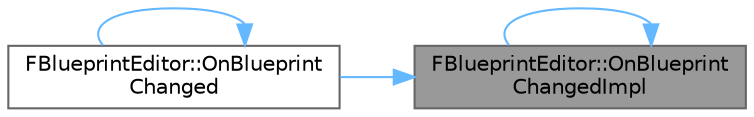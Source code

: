 digraph "FBlueprintEditor::OnBlueprintChangedImpl"
{
 // INTERACTIVE_SVG=YES
 // LATEX_PDF_SIZE
  bgcolor="transparent";
  edge [fontname=Helvetica,fontsize=10,labelfontname=Helvetica,labelfontsize=10];
  node [fontname=Helvetica,fontsize=10,shape=box,height=0.2,width=0.4];
  rankdir="RL";
  Node1 [id="Node000001",label="FBlueprintEditor::OnBlueprint\lChangedImpl",height=0.2,width=0.4,color="gray40", fillcolor="grey60", style="filled", fontcolor="black",tooltip="Called when the Blueprint we are editing has changed."];
  Node1 -> Node2 [id="edge1_Node000001_Node000002",dir="back",color="steelblue1",style="solid",tooltip=" "];
  Node2 [id="Node000002",label="FBlueprintEditor::OnBlueprint\lChanged",height=0.2,width=0.4,color="grey40", fillcolor="white", style="filled",URL="$dd/d29/classFBlueprintEditor.html#aa0be741d0e75caafc7b43394d044909e",tooltip="Called when the Blueprint we are editing has changed, forwards to impl."];
  Node2 -> Node2 [id="edge2_Node000002_Node000002",dir="back",color="steelblue1",style="solid",tooltip=" "];
  Node1 -> Node1 [id="edge3_Node000001_Node000001",dir="back",color="steelblue1",style="solid",tooltip=" "];
}
